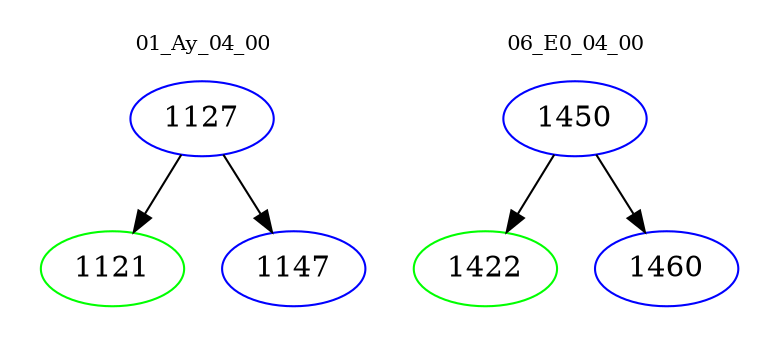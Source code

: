 digraph{
subgraph cluster_0 {
color = white
label = "01_Ay_04_00";
fontsize=10;
T0_1127 [label="1127", color="blue"]
T0_1127 -> T0_1121 [color="black"]
T0_1121 [label="1121", color="green"]
T0_1127 -> T0_1147 [color="black"]
T0_1147 [label="1147", color="blue"]
}
subgraph cluster_1 {
color = white
label = "06_E0_04_00";
fontsize=10;
T1_1450 [label="1450", color="blue"]
T1_1450 -> T1_1422 [color="black"]
T1_1422 [label="1422", color="green"]
T1_1450 -> T1_1460 [color="black"]
T1_1460 [label="1460", color="blue"]
}
}
